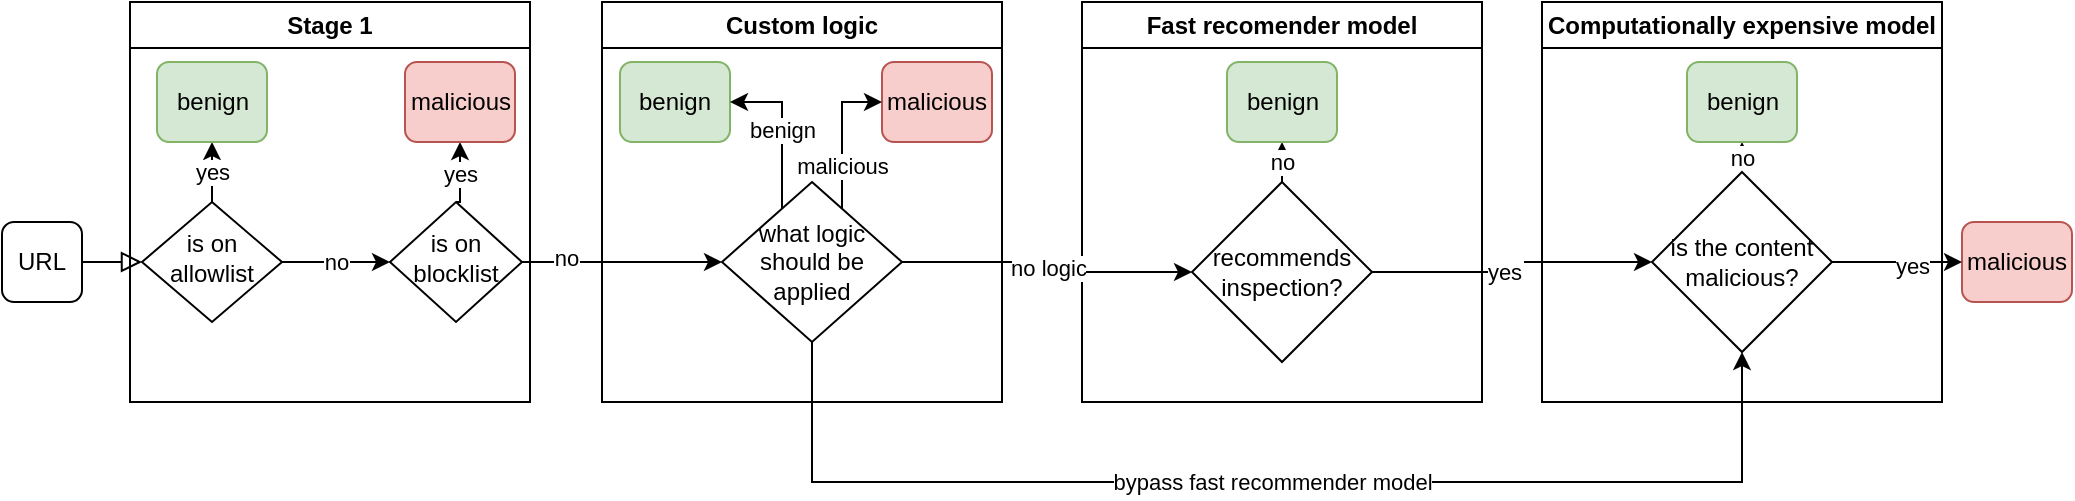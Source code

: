 <mxfile version="27.0.6">
  <diagram id="C5RBs43oDa-KdzZeNtuy" name="Page-1">
    <mxGraphModel dx="959" dy="655" grid="1" gridSize="10" guides="1" tooltips="1" connect="1" arrows="1" fold="1" page="1" pageScale="1" pageWidth="827" pageHeight="1169" math="0" shadow="0">
      <root>
        <mxCell id="WIyWlLk6GJQsqaUBKTNV-0" />
        <mxCell id="WIyWlLk6GJQsqaUBKTNV-1" parent="WIyWlLk6GJQsqaUBKTNV-0" />
        <mxCell id="WIyWlLk6GJQsqaUBKTNV-2" value="" style="rounded=0;html=1;jettySize=auto;orthogonalLoop=1;fontSize=11;endArrow=block;endFill=0;endSize=8;strokeWidth=1;shadow=0;labelBackgroundColor=none;edgeStyle=orthogonalEdgeStyle;" parent="WIyWlLk6GJQsqaUBKTNV-1" source="WIyWlLk6GJQsqaUBKTNV-3" target="WIyWlLk6GJQsqaUBKTNV-6" edge="1">
          <mxGeometry relative="1" as="geometry" />
        </mxCell>
        <mxCell id="WIyWlLk6GJQsqaUBKTNV-3" value="URL" style="rounded=1;whiteSpace=wrap;html=1;fontSize=12;glass=0;strokeWidth=1;shadow=0;" parent="WIyWlLk6GJQsqaUBKTNV-1" vertex="1">
          <mxGeometry x="10" y="240" width="40" height="40" as="geometry" />
        </mxCell>
        <mxCell id="LSe_LJXaz4vdkLAxlojd-3" value="yes" style="edgeStyle=orthogonalEdgeStyle;rounded=0;orthogonalLoop=1;jettySize=auto;html=1;exitX=0.5;exitY=0;exitDx=0;exitDy=0;entryX=0.5;entryY=1;entryDx=0;entryDy=0;" parent="WIyWlLk6GJQsqaUBKTNV-1" source="WIyWlLk6GJQsqaUBKTNV-6" target="WIyWlLk6GJQsqaUBKTNV-11" edge="1">
          <mxGeometry relative="1" as="geometry" />
        </mxCell>
        <mxCell id="LSe_LJXaz4vdkLAxlojd-5" value="no" style="edgeStyle=orthogonalEdgeStyle;rounded=0;orthogonalLoop=1;jettySize=auto;html=1;exitX=1;exitY=0.5;exitDx=0;exitDy=0;entryX=0;entryY=0.5;entryDx=0;entryDy=0;" parent="WIyWlLk6GJQsqaUBKTNV-1" source="WIyWlLk6GJQsqaUBKTNV-6" target="LSe_LJXaz4vdkLAxlojd-4" edge="1">
          <mxGeometry relative="1" as="geometry" />
        </mxCell>
        <mxCell id="WIyWlLk6GJQsqaUBKTNV-6" value="is on allowlist" style="rhombus;whiteSpace=wrap;html=1;shadow=0;fontFamily=Helvetica;fontSize=12;align=center;strokeWidth=1;spacing=6;spacingTop=-4;" parent="WIyWlLk6GJQsqaUBKTNV-1" vertex="1">
          <mxGeometry x="80" y="230" width="70" height="60" as="geometry" />
        </mxCell>
        <mxCell id="LSe_LJXaz4vdkLAxlojd-7" value="yes" style="edgeStyle=orthogonalEdgeStyle;rounded=0;orthogonalLoop=1;jettySize=auto;html=1;exitX=0.5;exitY=0;exitDx=0;exitDy=0;entryX=0.5;entryY=1;entryDx=0;entryDy=0;" parent="WIyWlLk6GJQsqaUBKTNV-1" source="LSe_LJXaz4vdkLAxlojd-4" target="LSe_LJXaz4vdkLAxlojd-6" edge="1">
          <mxGeometry relative="1" as="geometry" />
        </mxCell>
        <mxCell id="LSe_LJXaz4vdkLAxlojd-15" style="edgeStyle=orthogonalEdgeStyle;rounded=0;orthogonalLoop=1;jettySize=auto;html=1;exitX=1;exitY=0.5;exitDx=0;exitDy=0;entryX=0;entryY=0.5;entryDx=0;entryDy=0;" parent="WIyWlLk6GJQsqaUBKTNV-1" source="LSe_LJXaz4vdkLAxlojd-4" target="LSe_LJXaz4vdkLAxlojd-25" edge="1">
          <mxGeometry relative="1" as="geometry">
            <mxPoint x="310" y="260" as="targetPoint" />
          </mxGeometry>
        </mxCell>
        <mxCell id="LSe_LJXaz4vdkLAxlojd-41" value="no" style="edgeLabel;html=1;align=center;verticalAlign=middle;resizable=0;points=[];" parent="LSe_LJXaz4vdkLAxlojd-15" vertex="1" connectable="0">
          <mxGeometry x="-0.57" y="2" relative="1" as="geometry">
            <mxPoint as="offset" />
          </mxGeometry>
        </mxCell>
        <mxCell id="LSe_LJXaz4vdkLAxlojd-4" value="is on blocklist" style="rhombus;whiteSpace=wrap;html=1;shadow=0;fontFamily=Helvetica;fontSize=12;align=center;strokeWidth=1;spacing=6;spacingTop=-4;" parent="WIyWlLk6GJQsqaUBKTNV-1" vertex="1">
          <mxGeometry x="204" y="230" width="66" height="60" as="geometry" />
        </mxCell>
        <mxCell id="LSe_LJXaz4vdkLAxlojd-6" value="malicious" style="rounded=1;whiteSpace=wrap;html=1;fontSize=12;glass=0;strokeWidth=1;shadow=0;fillColor=#f8cecc;strokeColor=#b85450;" parent="WIyWlLk6GJQsqaUBKTNV-1" vertex="1">
          <mxGeometry x="211.5" y="160" width="55" height="40" as="geometry" />
        </mxCell>
        <mxCell id="LSe_LJXaz4vdkLAxlojd-14" value="Stage 1" style="swimlane;whiteSpace=wrap;html=1;" parent="WIyWlLk6GJQsqaUBKTNV-1" vertex="1">
          <mxGeometry x="74" y="130" width="200" height="200" as="geometry" />
        </mxCell>
        <mxCell id="WIyWlLk6GJQsqaUBKTNV-11" value="benign" style="rounded=1;whiteSpace=wrap;html=1;fontSize=12;glass=0;strokeWidth=1;shadow=0;fillColor=#d5e8d4;strokeColor=#82b366;" parent="LSe_LJXaz4vdkLAxlojd-14" vertex="1">
          <mxGeometry x="13.5" y="30" width="55" height="40" as="geometry" />
        </mxCell>
        <mxCell id="LSe_LJXaz4vdkLAxlojd-20" value="Custom logic" style="swimlane;whiteSpace=wrap;html=1;" parent="WIyWlLk6GJQsqaUBKTNV-1" vertex="1">
          <mxGeometry x="310" y="130" width="200" height="200" as="geometry" />
        </mxCell>
        <mxCell id="LSe_LJXaz4vdkLAxlojd-21" value="benign" style="rounded=1;whiteSpace=wrap;html=1;fontSize=12;glass=0;strokeWidth=1;shadow=0;fillColor=#d5e8d4;strokeColor=#82b366;" parent="LSe_LJXaz4vdkLAxlojd-20" vertex="1">
          <mxGeometry x="9" y="30" width="55" height="40" as="geometry" />
        </mxCell>
        <mxCell id="LSe_LJXaz4vdkLAxlojd-22" value="malicious" style="rounded=1;whiteSpace=wrap;html=1;fontSize=12;glass=0;strokeWidth=1;shadow=0;fillColor=#f8cecc;strokeColor=#b85450;" parent="LSe_LJXaz4vdkLAxlojd-20" vertex="1">
          <mxGeometry x="140" y="30" width="55" height="40" as="geometry" />
        </mxCell>
        <mxCell id="LSe_LJXaz4vdkLAxlojd-42" value="benign" style="edgeStyle=orthogonalEdgeStyle;rounded=0;orthogonalLoop=1;jettySize=auto;html=1;" parent="LSe_LJXaz4vdkLAxlojd-20" source="LSe_LJXaz4vdkLAxlojd-25" edge="1">
          <mxGeometry relative="1" as="geometry">
            <mxPoint x="63.5" y="110" as="sourcePoint" />
            <mxPoint x="64" y="50" as="targetPoint" />
            <Array as="points">
              <mxPoint x="90" y="50" />
            </Array>
          </mxGeometry>
        </mxCell>
        <mxCell id="LSe_LJXaz4vdkLAxlojd-43" style="edgeStyle=orthogonalEdgeStyle;rounded=0;orthogonalLoop=1;jettySize=auto;html=1;exitX=1;exitY=0.5;exitDx=0;exitDy=0;entryX=0;entryY=0.5;entryDx=0;entryDy=0;" parent="LSe_LJXaz4vdkLAxlojd-20" source="LSe_LJXaz4vdkLAxlojd-25" edge="1" target="LSe_LJXaz4vdkLAxlojd-22">
          <mxGeometry relative="1" as="geometry">
            <mxPoint x="170" y="70" as="targetPoint" />
            <Array as="points">
              <mxPoint x="120" y="130" />
              <mxPoint x="120" y="50" />
            </Array>
          </mxGeometry>
        </mxCell>
        <mxCell id="LSe_LJXaz4vdkLAxlojd-44" value="malicious" style="edgeLabel;html=1;align=center;verticalAlign=middle;resizable=0;points=[];" parent="LSe_LJXaz4vdkLAxlojd-43" vertex="1" connectable="0">
          <mxGeometry x="0.223" relative="1" as="geometry">
            <mxPoint y="1" as="offset" />
          </mxGeometry>
        </mxCell>
        <mxCell id="LSe_LJXaz4vdkLAxlojd-25" value="what logic should be applied" style="rhombus;whiteSpace=wrap;html=1;" parent="LSe_LJXaz4vdkLAxlojd-20" vertex="1">
          <mxGeometry x="60" y="90" width="90" height="80" as="geometry" />
        </mxCell>
        <mxCell id="LSe_LJXaz4vdkLAxlojd-32" value="Fast recomender model" style="swimlane;whiteSpace=wrap;html=1;" parent="WIyWlLk6GJQsqaUBKTNV-1" vertex="1">
          <mxGeometry x="550" y="130" width="200" height="200" as="geometry" />
        </mxCell>
        <mxCell id="LSe_LJXaz4vdkLAxlojd-36" value="no" style="edgeStyle=orthogonalEdgeStyle;rounded=0;orthogonalLoop=1;jettySize=auto;html=1;exitX=0.5;exitY=0;exitDx=0;exitDy=0;entryX=0.5;entryY=1;entryDx=0;entryDy=0;" parent="LSe_LJXaz4vdkLAxlojd-32" source="LSe_LJXaz4vdkLAxlojd-34" target="LSe_LJXaz4vdkLAxlojd-35" edge="1">
          <mxGeometry relative="1" as="geometry" />
        </mxCell>
        <mxCell id="LSe_LJXaz4vdkLAxlojd-34" value="recommends inspection?" style="rhombus;whiteSpace=wrap;html=1;" parent="LSe_LJXaz4vdkLAxlojd-32" vertex="1">
          <mxGeometry x="55" y="90" width="90" height="90" as="geometry" />
        </mxCell>
        <mxCell id="LSe_LJXaz4vdkLAxlojd-35" value="benign" style="rounded=1;whiteSpace=wrap;html=1;fontSize=12;glass=0;strokeWidth=1;shadow=0;fillColor=#d5e8d4;strokeColor=#82b366;" parent="LSe_LJXaz4vdkLAxlojd-32" vertex="1">
          <mxGeometry x="72.5" y="30" width="55" height="40" as="geometry" />
        </mxCell>
        <mxCell id="LSe_LJXaz4vdkLAxlojd-33" value="no logic" style="edgeStyle=orthogonalEdgeStyle;rounded=0;orthogonalLoop=1;jettySize=auto;html=1;exitX=1;exitY=0.5;exitDx=0;exitDy=0;entryX=0;entryY=0.5;entryDx=0;entryDy=0;" parent="WIyWlLk6GJQsqaUBKTNV-1" source="LSe_LJXaz4vdkLAxlojd-25" target="LSe_LJXaz4vdkLAxlojd-34" edge="1">
          <mxGeometry relative="1" as="geometry">
            <mxPoint x="570" y="260" as="targetPoint" />
          </mxGeometry>
        </mxCell>
        <mxCell id="LSe_LJXaz4vdkLAxlojd-37" value="Computationally expensive model" style="swimlane;whiteSpace=wrap;html=1;" parent="WIyWlLk6GJQsqaUBKTNV-1" vertex="1">
          <mxGeometry x="780" y="130" width="200" height="200" as="geometry" />
        </mxCell>
        <mxCell id="LSe_LJXaz4vdkLAxlojd-38" value="no" style="edgeStyle=orthogonalEdgeStyle;rounded=0;orthogonalLoop=1;jettySize=auto;html=1;exitX=0.5;exitY=0;exitDx=0;exitDy=0;entryX=0.5;entryY=1;entryDx=0;entryDy=0;" parent="LSe_LJXaz4vdkLAxlojd-37" source="LSe_LJXaz4vdkLAxlojd-39" target="LSe_LJXaz4vdkLAxlojd-40" edge="1">
          <mxGeometry relative="1" as="geometry" />
        </mxCell>
        <mxCell id="LSe_LJXaz4vdkLAxlojd-39" value="is the content malicious?" style="rhombus;whiteSpace=wrap;html=1;" parent="LSe_LJXaz4vdkLAxlojd-37" vertex="1">
          <mxGeometry x="55" y="85" width="90" height="90" as="geometry" />
        </mxCell>
        <mxCell id="LSe_LJXaz4vdkLAxlojd-40" value="benign" style="rounded=1;whiteSpace=wrap;html=1;fontSize=12;glass=0;strokeWidth=1;shadow=0;fillColor=#d5e8d4;strokeColor=#82b366;" parent="LSe_LJXaz4vdkLAxlojd-37" vertex="1">
          <mxGeometry x="72.5" y="30" width="55" height="40" as="geometry" />
        </mxCell>
        <mxCell id="LSe_LJXaz4vdkLAxlojd-45" value="bypass fast recommender model" style="edgeStyle=orthogonalEdgeStyle;rounded=0;orthogonalLoop=1;jettySize=auto;html=1;entryX=0.5;entryY=1;entryDx=0;entryDy=0;" parent="WIyWlLk6GJQsqaUBKTNV-1" source="LSe_LJXaz4vdkLAxlojd-25" target="LSe_LJXaz4vdkLAxlojd-39" edge="1">
          <mxGeometry relative="1" as="geometry">
            <Array as="points">
              <mxPoint x="415" y="370" />
              <mxPoint x="880" y="370" />
            </Array>
          </mxGeometry>
        </mxCell>
        <mxCell id="LSe_LJXaz4vdkLAxlojd-46" value="is&amp;nbsp;" style="edgeStyle=orthogonalEdgeStyle;rounded=0;orthogonalLoop=1;jettySize=auto;html=1;entryX=0;entryY=0.5;entryDx=0;entryDy=0;" parent="WIyWlLk6GJQsqaUBKTNV-1" source="LSe_LJXaz4vdkLAxlojd-34" target="LSe_LJXaz4vdkLAxlojd-39" edge="1">
          <mxGeometry relative="1" as="geometry" />
        </mxCell>
        <mxCell id="LSe_LJXaz4vdkLAxlojd-47" value="yes" style="edgeLabel;html=1;align=center;verticalAlign=middle;resizable=0;points=[];" parent="LSe_LJXaz4vdkLAxlojd-46" vertex="1" connectable="0">
          <mxGeometry x="-0.1" relative="1" as="geometry">
            <mxPoint as="offset" />
          </mxGeometry>
        </mxCell>
        <mxCell id="LSe_LJXaz4vdkLAxlojd-48" value="malicious" style="rounded=1;whiteSpace=wrap;html=1;fontSize=12;glass=0;strokeWidth=1;shadow=0;fillColor=#f8cecc;strokeColor=#b85450;" parent="WIyWlLk6GJQsqaUBKTNV-1" vertex="1">
          <mxGeometry x="990" y="240" width="55" height="40" as="geometry" />
        </mxCell>
        <mxCell id="LSe_LJXaz4vdkLAxlojd-49" style="edgeStyle=orthogonalEdgeStyle;rounded=0;orthogonalLoop=1;jettySize=auto;html=1;exitX=1;exitY=0.5;exitDx=0;exitDy=0;entryX=0;entryY=0.5;entryDx=0;entryDy=0;" parent="WIyWlLk6GJQsqaUBKTNV-1" source="LSe_LJXaz4vdkLAxlojd-39" target="LSe_LJXaz4vdkLAxlojd-48" edge="1">
          <mxGeometry relative="1" as="geometry" />
        </mxCell>
        <mxCell id="LSe_LJXaz4vdkLAxlojd-51" value="yes" style="edgeLabel;html=1;align=center;verticalAlign=middle;resizable=0;points=[];" parent="LSe_LJXaz4vdkLAxlojd-49" vertex="1" connectable="0">
          <mxGeometry x="0.214" y="-2" relative="1" as="geometry">
            <mxPoint as="offset" />
          </mxGeometry>
        </mxCell>
      </root>
    </mxGraphModel>
  </diagram>
</mxfile>
